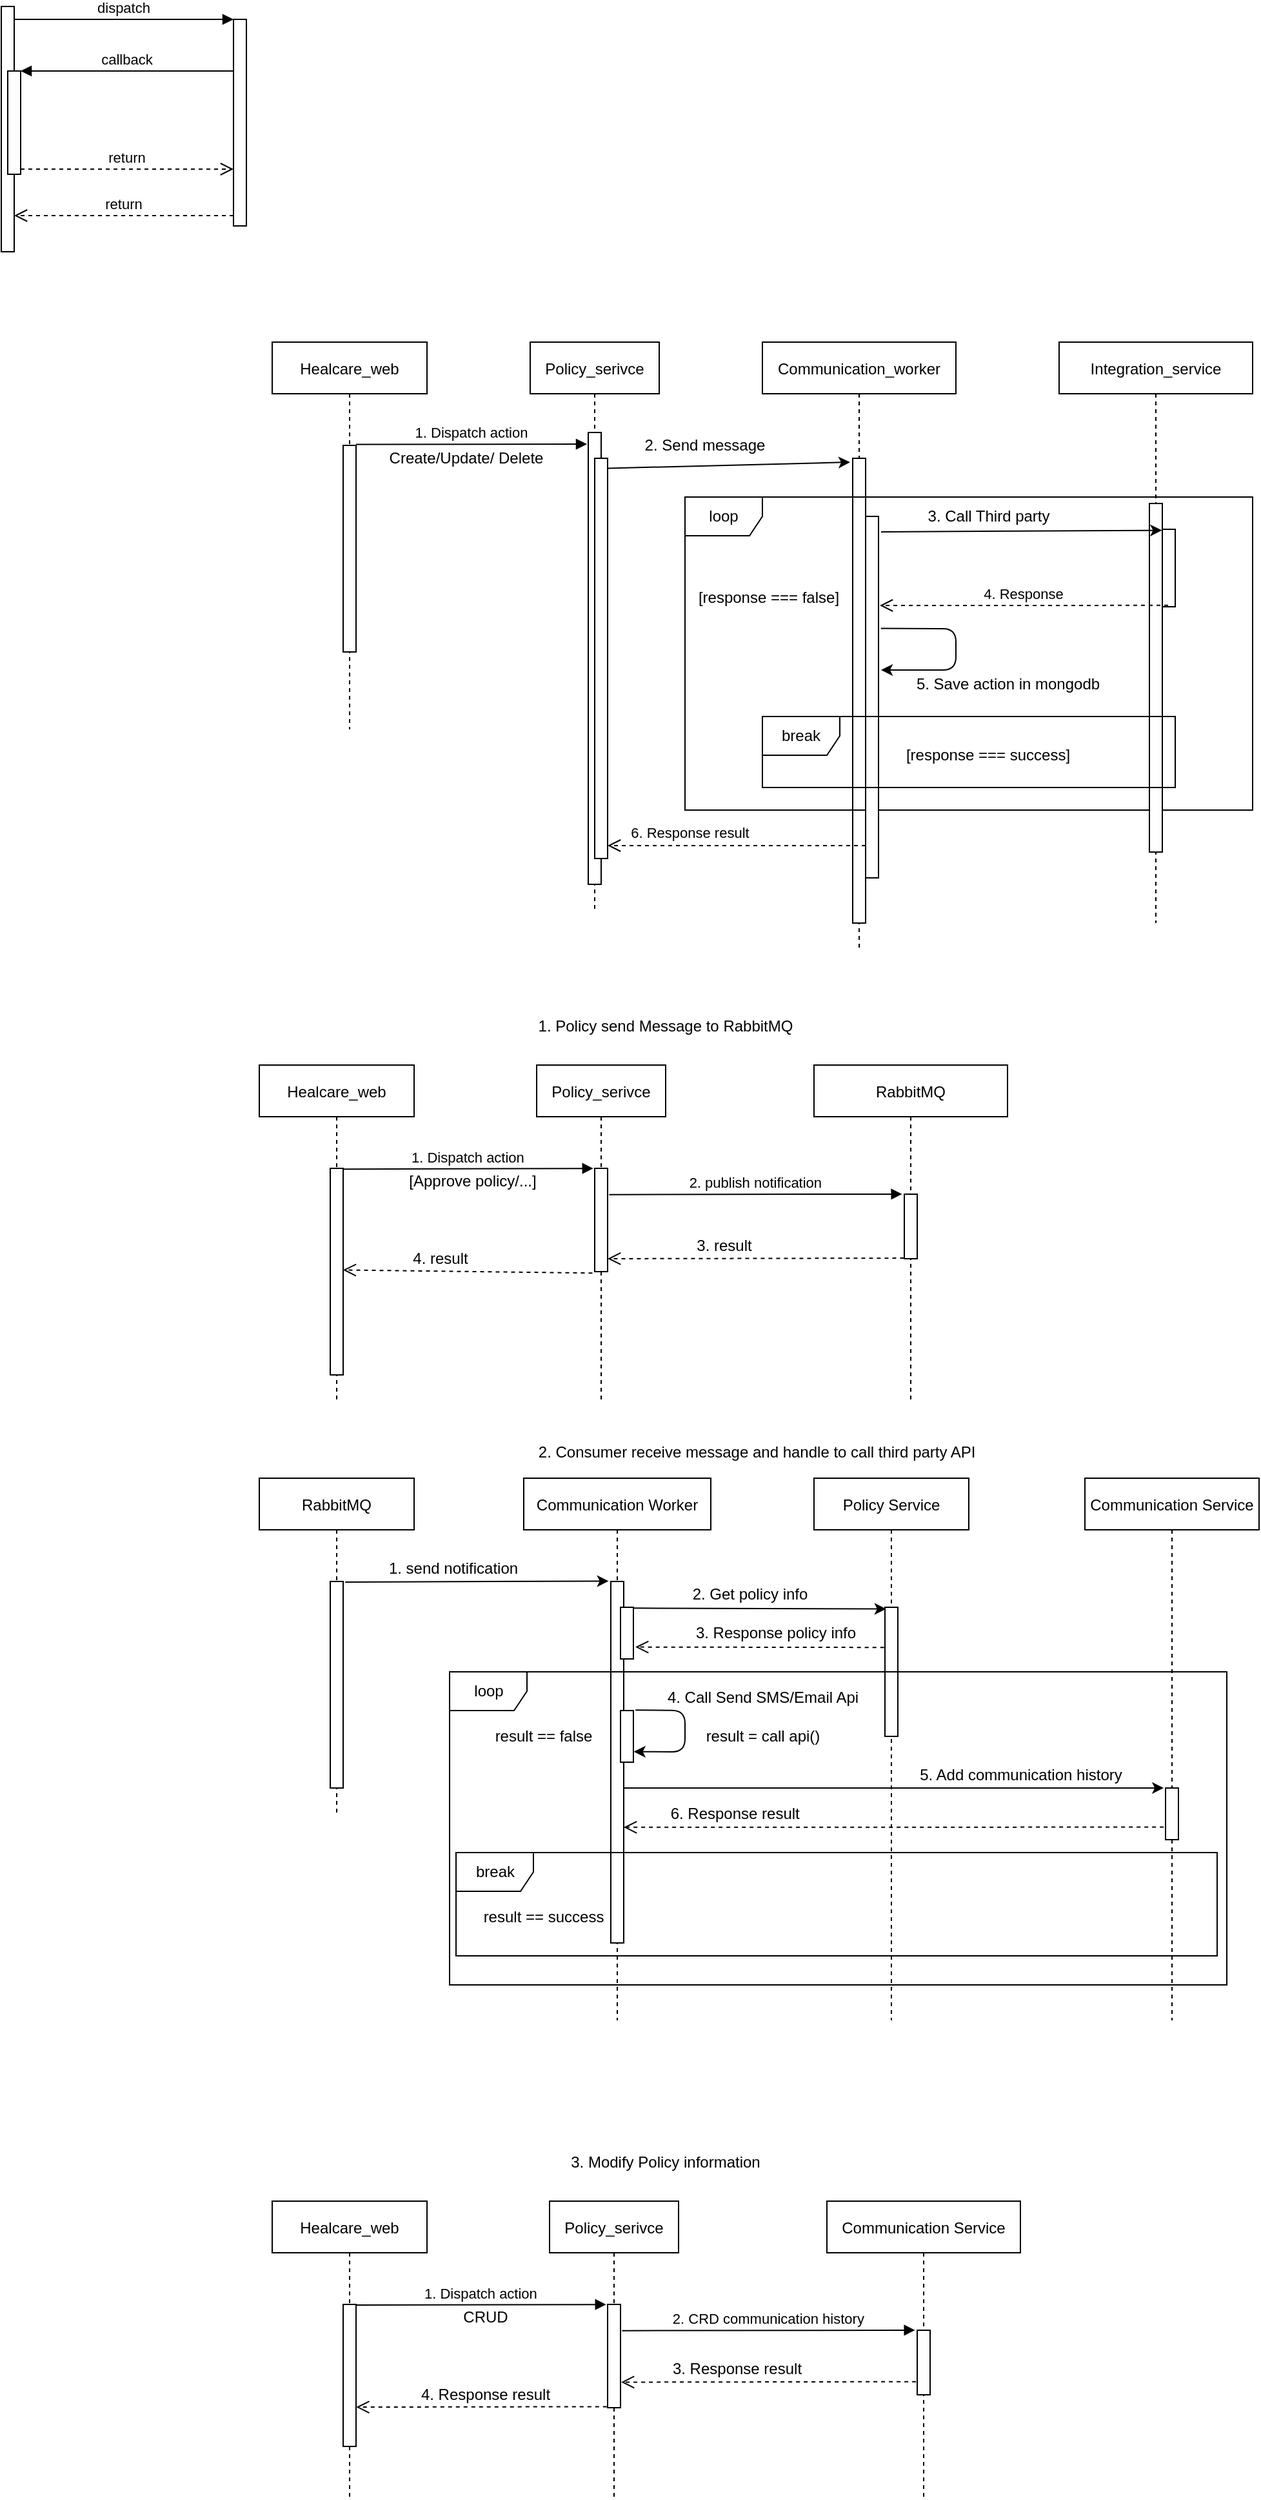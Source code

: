 <mxfile version="14.7.10" type="github">
  <diagram id="kgpKYQtTHZ0yAKxKKP6v" name="Page-1">
    <mxGraphModel dx="1244" dy="1331" grid="1" gridSize="10" guides="1" tooltips="1" connect="1" arrows="1" fold="1" page="1" pageScale="1" pageWidth="850" pageHeight="1100" math="0" shadow="0">
      <root>
        <mxCell id="0" />
        <mxCell id="1" parent="0" />
        <mxCell id="3nuBFxr9cyL0pnOWT2aG-1" value="Policy_serivce" style="shape=umlLifeline;perimeter=lifelinePerimeter;container=1;collapsible=0;recursiveResize=0;rounded=0;shadow=0;strokeWidth=1;" parent="1" vertex="1">
          <mxGeometry x="120" y="80" width="100" height="440" as="geometry" />
        </mxCell>
        <mxCell id="3nuBFxr9cyL0pnOWT2aG-2" value="" style="points=[];perimeter=orthogonalPerimeter;rounded=0;shadow=0;strokeWidth=1;" parent="3nuBFxr9cyL0pnOWT2aG-1" vertex="1">
          <mxGeometry x="45" y="70" width="10" height="350" as="geometry" />
        </mxCell>
        <mxCell id="3nuBFxr9cyL0pnOWT2aG-5" value="Communication_worker" style="shape=umlLifeline;perimeter=lifelinePerimeter;container=1;collapsible=0;recursiveResize=0;rounded=0;shadow=0;strokeWidth=1;" parent="1" vertex="1">
          <mxGeometry x="300" y="80" width="150" height="470" as="geometry" />
        </mxCell>
        <mxCell id="3nuBFxr9cyL0pnOWT2aG-6" value="" style="points=[];perimeter=orthogonalPerimeter;rounded=0;shadow=0;strokeWidth=1;" parent="3nuBFxr9cyL0pnOWT2aG-5" vertex="1">
          <mxGeometry x="70" y="90" width="10" height="360" as="geometry" />
        </mxCell>
        <mxCell id="o4c08-KEGbuTZJm9Iam8-4" value="" style="points=[];perimeter=orthogonalPerimeter;rounded=0;shadow=0;strokeWidth=1;" parent="1" vertex="1">
          <mxGeometry x="-290" y="-180" width="10" height="190" as="geometry" />
        </mxCell>
        <mxCell id="o4c08-KEGbuTZJm9Iam8-5" value="" style="points=[];perimeter=orthogonalPerimeter;rounded=0;shadow=0;strokeWidth=1;" parent="1" vertex="1">
          <mxGeometry x="-285" y="-130" width="10" height="80" as="geometry" />
        </mxCell>
        <mxCell id="o4c08-KEGbuTZJm9Iam8-6" value="" style="points=[];perimeter=orthogonalPerimeter;rounded=0;shadow=0;strokeWidth=1;" parent="1" vertex="1">
          <mxGeometry x="-110" y="-170" width="10" height="160" as="geometry" />
        </mxCell>
        <mxCell id="o4c08-KEGbuTZJm9Iam8-7" value="return" style="verticalAlign=bottom;endArrow=open;dashed=1;endSize=8;exitX=0;exitY=0.95;shadow=0;strokeWidth=1;" parent="1" source="o4c08-KEGbuTZJm9Iam8-6" target="o4c08-KEGbuTZJm9Iam8-4" edge="1">
          <mxGeometry relative="1" as="geometry">
            <mxPoint x="-180" y="-94" as="targetPoint" />
          </mxGeometry>
        </mxCell>
        <mxCell id="o4c08-KEGbuTZJm9Iam8-8" value="dispatch" style="verticalAlign=bottom;endArrow=block;entryX=0;entryY=0;shadow=0;strokeWidth=1;" parent="1" source="o4c08-KEGbuTZJm9Iam8-4" target="o4c08-KEGbuTZJm9Iam8-6" edge="1">
          <mxGeometry relative="1" as="geometry">
            <mxPoint x="-180" y="-170" as="sourcePoint" />
          </mxGeometry>
        </mxCell>
        <mxCell id="o4c08-KEGbuTZJm9Iam8-9" value="callback" style="verticalAlign=bottom;endArrow=block;entryX=1;entryY=0;shadow=0;strokeWidth=1;" parent="1" source="o4c08-KEGbuTZJm9Iam8-6" target="o4c08-KEGbuTZJm9Iam8-5" edge="1">
          <mxGeometry relative="1" as="geometry">
            <mxPoint x="-215" y="-130" as="sourcePoint" />
          </mxGeometry>
        </mxCell>
        <mxCell id="o4c08-KEGbuTZJm9Iam8-10" value="return" style="verticalAlign=bottom;endArrow=open;dashed=1;endSize=8;exitX=1;exitY=0.95;shadow=0;strokeWidth=1;" parent="1" source="o4c08-KEGbuTZJm9Iam8-5" target="o4c08-KEGbuTZJm9Iam8-6" edge="1">
          <mxGeometry relative="1" as="geometry">
            <mxPoint x="-215" y="-73" as="targetPoint" />
          </mxGeometry>
        </mxCell>
        <mxCell id="o4c08-KEGbuTZJm9Iam8-18" value="Healcare_web" style="shape=umlLifeline;perimeter=lifelinePerimeter;container=1;collapsible=0;recursiveResize=0;rounded=0;shadow=0;strokeWidth=1;" parent="1" vertex="1">
          <mxGeometry x="-80" y="80" width="120" height="300" as="geometry" />
        </mxCell>
        <mxCell id="o4c08-KEGbuTZJm9Iam8-19" value="" style="points=[];perimeter=orthogonalPerimeter;rounded=0;shadow=0;strokeWidth=1;" parent="o4c08-KEGbuTZJm9Iam8-18" vertex="1">
          <mxGeometry x="55" y="80" width="10" height="160" as="geometry" />
        </mxCell>
        <mxCell id="o4c08-KEGbuTZJm9Iam8-20" value="1. Dispatch action" style="verticalAlign=bottom;endArrow=block;shadow=0;strokeWidth=1;exitX=1;exitY=-0.005;exitDx=0;exitDy=0;exitPerimeter=0;" parent="1" source="o4c08-KEGbuTZJm9Iam8-19" edge="1">
          <mxGeometry relative="1" as="geometry">
            <mxPoint x="-10" y="160.0" as="sourcePoint" />
            <mxPoint x="164" y="159" as="targetPoint" />
          </mxGeometry>
        </mxCell>
        <mxCell id="o4c08-KEGbuTZJm9Iam8-22" value="Create/Update/ Delete" style="text;html=1;align=center;verticalAlign=middle;resizable=0;points=[];autosize=1;strokeColor=none;" parent="1" vertex="1">
          <mxGeometry x="5" y="160" width="130" height="20" as="geometry" />
        </mxCell>
        <mxCell id="o4c08-KEGbuTZJm9Iam8-24" value="" style="points=[];perimeter=orthogonalPerimeter;rounded=0;shadow=0;strokeWidth=1;" parent="1" vertex="1">
          <mxGeometry x="170" y="170" width="10" height="310" as="geometry" />
        </mxCell>
        <mxCell id="o4c08-KEGbuTZJm9Iam8-25" value="" style="endArrow=classic;html=1;exitX=1.014;exitY=0.025;exitDx=0;exitDy=0;exitPerimeter=0;" parent="1" source="o4c08-KEGbuTZJm9Iam8-24" edge="1">
          <mxGeometry width="50" height="50" relative="1" as="geometry">
            <mxPoint x="220" y="190" as="sourcePoint" />
            <mxPoint x="368" y="173" as="targetPoint" />
          </mxGeometry>
        </mxCell>
        <mxCell id="o4c08-KEGbuTZJm9Iam8-27" value="2. Send message" style="text;html=1;align=center;verticalAlign=middle;resizable=0;points=[];autosize=1;strokeColor=none;" parent="1" vertex="1">
          <mxGeometry x="200" y="150" width="110" height="20" as="geometry" />
        </mxCell>
        <mxCell id="o4c08-KEGbuTZJm9Iam8-31" value="loop" style="shape=umlFrame;whiteSpace=wrap;html=1;" parent="1" vertex="1">
          <mxGeometry x="240" y="200" width="440" height="242.5" as="geometry" />
        </mxCell>
        <mxCell id="o4c08-KEGbuTZJm9Iam8-32" value="" style="verticalAlign=bottom;endArrow=open;dashed=1;endSize=8;shadow=0;strokeWidth=1;" parent="1" source="o4c08-KEGbuTZJm9Iam8-35" edge="1">
          <mxGeometry relative="1" as="geometry">
            <mxPoint x="180" y="470" as="targetPoint" />
            <mxPoint x="369" y="470" as="sourcePoint" />
          </mxGeometry>
        </mxCell>
        <mxCell id="o4c08-KEGbuTZJm9Iam8-33" value="Integration_service" style="shape=umlLifeline;perimeter=lifelinePerimeter;container=1;collapsible=0;recursiveResize=0;rounded=0;shadow=0;strokeWidth=1;" parent="1" vertex="1">
          <mxGeometry x="530" y="80" width="150" height="450" as="geometry" />
        </mxCell>
        <mxCell id="o4c08-KEGbuTZJm9Iam8-34" value="" style="points=[];perimeter=orthogonalPerimeter;rounded=0;shadow=0;strokeWidth=1;" parent="o4c08-KEGbuTZJm9Iam8-33" vertex="1">
          <mxGeometry x="70" y="125" width="10" height="270" as="geometry" />
        </mxCell>
        <mxCell id="o4c08-KEGbuTZJm9Iam8-35" value="" style="points=[];perimeter=orthogonalPerimeter;rounded=0;shadow=0;strokeWidth=1;" parent="1" vertex="1">
          <mxGeometry x="380" y="215" width="10" height="280" as="geometry" />
        </mxCell>
        <mxCell id="o4c08-KEGbuTZJm9Iam8-36" value="" style="endArrow=classic;html=1;entryX=-0.031;entryY=0.013;entryDx=0;entryDy=0;entryPerimeter=0;" parent="1" target="o4c08-KEGbuTZJm9Iam8-37" edge="1">
          <mxGeometry width="50" height="50" relative="1" as="geometry">
            <mxPoint x="392" y="227" as="sourcePoint" />
            <mxPoint x="587.86" y="225.0" as="targetPoint" />
          </mxGeometry>
        </mxCell>
        <mxCell id="o4c08-KEGbuTZJm9Iam8-37" value="" style="points=[];perimeter=orthogonalPerimeter;rounded=0;shadow=0;strokeWidth=1;" parent="1" vertex="1">
          <mxGeometry x="610" y="225" width="10" height="60" as="geometry" />
        </mxCell>
        <mxCell id="o4c08-KEGbuTZJm9Iam8-38" value="3. Call Third party" style="text;html=1;align=center;verticalAlign=middle;resizable=0;points=[];autosize=1;strokeColor=none;" parent="1" vertex="1">
          <mxGeometry x="420" y="205" width="110" height="20" as="geometry" />
        </mxCell>
        <mxCell id="o4c08-KEGbuTZJm9Iam8-39" value="4. Response" style="verticalAlign=bottom;endArrow=open;dashed=1;endSize=8;shadow=0;strokeWidth=1;exitX=0.452;exitY=0.982;exitDx=0;exitDy=0;exitPerimeter=0;" parent="1" source="o4c08-KEGbuTZJm9Iam8-37" edge="1">
          <mxGeometry relative="1" as="geometry">
            <mxPoint x="391" y="284" as="targetPoint" />
            <mxPoint x="598.59" y="274.66" as="sourcePoint" />
          </mxGeometry>
        </mxCell>
        <mxCell id="o4c08-KEGbuTZJm9Iam8-40" value="" style="endArrow=classic;html=1;exitX=1.186;exitY=0.31;exitDx=0;exitDy=0;exitPerimeter=0;" parent="1" source="o4c08-KEGbuTZJm9Iam8-35" edge="1">
          <mxGeometry width="50" height="50" relative="1" as="geometry">
            <mxPoint x="420" y="395" as="sourcePoint" />
            <mxPoint x="392" y="334" as="targetPoint" />
            <Array as="points">
              <mxPoint x="450" y="302" />
              <mxPoint x="450" y="334" />
            </Array>
          </mxGeometry>
        </mxCell>
        <mxCell id="o4c08-KEGbuTZJm9Iam8-41" value="5. Save action in mongodb" style="text;html=1;align=center;verticalAlign=middle;resizable=0;points=[];autosize=1;strokeColor=none;" parent="1" vertex="1">
          <mxGeometry x="410" y="335" width="160" height="20" as="geometry" />
        </mxCell>
        <mxCell id="o4c08-KEGbuTZJm9Iam8-44" value="&lt;span style=&quot;font-size: 11px ; background-color: rgb(255 , 255 , 255)&quot;&gt;6. Response result&amp;nbsp;&lt;/span&gt;" style="text;html=1;align=center;verticalAlign=middle;resizable=0;points=[];autosize=1;strokeColor=none;" parent="1" vertex="1">
          <mxGeometry x="190" y="450" width="110" height="20" as="geometry" />
        </mxCell>
        <mxCell id="o4c08-KEGbuTZJm9Iam8-47" value="break" style="shape=umlFrame;whiteSpace=wrap;html=1;" parent="1" vertex="1">
          <mxGeometry x="300" y="370" width="320" height="55" as="geometry" />
        </mxCell>
        <mxCell id="o4c08-KEGbuTZJm9Iam8-50" value="[response === false]" style="text;html=1;strokeColor=none;fillColor=none;align=center;verticalAlign=middle;whiteSpace=wrap;rounded=0;" parent="1" vertex="1">
          <mxGeometry x="230" y="267.5" width="150" height="20" as="geometry" />
        </mxCell>
        <mxCell id="o4c08-KEGbuTZJm9Iam8-51" value="[response === success]" style="text;html=1;strokeColor=none;fillColor=none;align=center;verticalAlign=middle;whiteSpace=wrap;rounded=0;" parent="1" vertex="1">
          <mxGeometry x="405" y="390" width="140" height="20" as="geometry" />
        </mxCell>
        <mxCell id="hO5qz7p9oijjKZkBR4sG-1" value="Healcare_web" style="shape=umlLifeline;perimeter=lifelinePerimeter;container=1;collapsible=0;recursiveResize=0;rounded=0;shadow=0;strokeWidth=1;" vertex="1" parent="1">
          <mxGeometry x="-90" y="640" width="120" height="260" as="geometry" />
        </mxCell>
        <mxCell id="hO5qz7p9oijjKZkBR4sG-2" value="" style="points=[];perimeter=orthogonalPerimeter;rounded=0;shadow=0;strokeWidth=1;" vertex="1" parent="hO5qz7p9oijjKZkBR4sG-1">
          <mxGeometry x="55" y="80" width="10" height="160" as="geometry" />
        </mxCell>
        <mxCell id="hO5qz7p9oijjKZkBR4sG-3" value="Policy_serivce" style="shape=umlLifeline;perimeter=lifelinePerimeter;container=1;collapsible=0;recursiveResize=0;rounded=0;shadow=0;strokeWidth=1;" vertex="1" parent="1">
          <mxGeometry x="125" y="640" width="100" height="260" as="geometry" />
        </mxCell>
        <mxCell id="hO5qz7p9oijjKZkBR4sG-4" value="" style="points=[];perimeter=orthogonalPerimeter;rounded=0;shadow=0;strokeWidth=1;" vertex="1" parent="hO5qz7p9oijjKZkBR4sG-3">
          <mxGeometry x="45" y="80" width="10" height="80" as="geometry" />
        </mxCell>
        <mxCell id="hO5qz7p9oijjKZkBR4sG-7" value="RabbitMQ" style="shape=umlLifeline;perimeter=lifelinePerimeter;container=1;collapsible=0;recursiveResize=0;rounded=0;shadow=0;strokeWidth=1;" vertex="1" parent="1">
          <mxGeometry x="340" y="640" width="150" height="260" as="geometry" />
        </mxCell>
        <mxCell id="hO5qz7p9oijjKZkBR4sG-8" value="" style="points=[];perimeter=orthogonalPerimeter;rounded=0;shadow=0;strokeWidth=1;" vertex="1" parent="hO5qz7p9oijjKZkBR4sG-7">
          <mxGeometry x="70" y="100" width="10" height="50" as="geometry" />
        </mxCell>
        <mxCell id="hO5qz7p9oijjKZkBR4sG-13" value="1. Policy send Message to RabbitMQ" style="text;html=1;strokeColor=none;fillColor=none;align=center;verticalAlign=middle;whiteSpace=wrap;rounded=0;" vertex="1" parent="1">
          <mxGeometry x="110" y="600" width="230" height="20" as="geometry" />
        </mxCell>
        <mxCell id="hO5qz7p9oijjKZkBR4sG-14" value="2. Consumer receive message and handle to call third party API&amp;nbsp;" style="text;html=1;strokeColor=none;fillColor=none;align=center;verticalAlign=middle;whiteSpace=wrap;rounded=0;" vertex="1" parent="1">
          <mxGeometry x="110" y="930" width="375" height="20" as="geometry" />
        </mxCell>
        <mxCell id="hO5qz7p9oijjKZkBR4sG-15" value="1. Dispatch action" style="verticalAlign=bottom;endArrow=block;shadow=0;strokeWidth=1;exitX=0.971;exitY=0.004;exitDx=0;exitDy=0;exitPerimeter=0;entryX=-0.11;entryY=0.001;entryDx=0;entryDy=0;entryPerimeter=0;" edge="1" parent="1" source="hO5qz7p9oijjKZkBR4sG-2" target="hO5qz7p9oijjKZkBR4sG-4">
          <mxGeometry relative="1" as="geometry">
            <mxPoint x="-19.5" y="720.2" as="sourcePoint" />
            <mxPoint x="159.5" y="720" as="targetPoint" />
          </mxGeometry>
        </mxCell>
        <mxCell id="hO5qz7p9oijjKZkBR4sG-16" value="2. publish notification" style="verticalAlign=bottom;endArrow=block;shadow=0;strokeWidth=1;exitX=1.118;exitY=0.254;exitDx=0;exitDy=0;exitPerimeter=0;entryX=-0.167;entryY=-0.001;entryDx=0;entryDy=0;entryPerimeter=0;" edge="1" parent="1" source="hO5qz7p9oijjKZkBR4sG-4" target="hO5qz7p9oijjKZkBR4sG-8">
          <mxGeometry relative="1" as="geometry">
            <mxPoint x="190.0" y="740.44" as="sourcePoint" />
            <mxPoint x="384.19" y="740.0" as="targetPoint" />
          </mxGeometry>
        </mxCell>
        <mxCell id="hO5qz7p9oijjKZkBR4sG-18" value="" style="verticalAlign=bottom;endArrow=open;dashed=1;endSize=8;shadow=0;strokeWidth=1;exitX=-0.028;exitY=0.991;exitDx=0;exitDy=0;exitPerimeter=0;" edge="1" parent="1" source="hO5qz7p9oijjKZkBR4sG-8">
          <mxGeometry relative="1" as="geometry">
            <mxPoint x="180" y="790" as="targetPoint" />
            <mxPoint x="405" y="789.66" as="sourcePoint" />
          </mxGeometry>
        </mxCell>
        <mxCell id="hO5qz7p9oijjKZkBR4sG-19" value="3. result" style="text;html=1;align=center;verticalAlign=middle;resizable=0;points=[];autosize=1;strokeColor=none;" vertex="1" parent="1">
          <mxGeometry x="240" y="770" width="60" height="20" as="geometry" />
        </mxCell>
        <mxCell id="hO5qz7p9oijjKZkBR4sG-20" value="" style="verticalAlign=bottom;endArrow=open;dashed=1;endSize=8;shadow=0;strokeWidth=1;exitX=-0.176;exitY=1.014;exitDx=0;exitDy=0;exitPerimeter=0;entryX=0.99;entryY=0.492;entryDx=0;entryDy=0;entryPerimeter=0;" edge="1" parent="1" source="hO5qz7p9oijjKZkBR4sG-4" target="hO5qz7p9oijjKZkBR4sG-2">
          <mxGeometry relative="1" as="geometry">
            <mxPoint x="-20" y="800" as="targetPoint" />
            <mxPoint x="159.72" y="799.55" as="sourcePoint" />
          </mxGeometry>
        </mxCell>
        <mxCell id="hO5qz7p9oijjKZkBR4sG-21" value="4. result" style="text;html=1;align=center;verticalAlign=middle;resizable=0;points=[];autosize=1;strokeColor=none;" vertex="1" parent="1">
          <mxGeometry x="20" y="780" width="60" height="20" as="geometry" />
        </mxCell>
        <mxCell id="hO5qz7p9oijjKZkBR4sG-22" value="RabbitMQ" style="shape=umlLifeline;perimeter=lifelinePerimeter;container=1;collapsible=0;recursiveResize=0;rounded=0;shadow=0;strokeWidth=1;" vertex="1" parent="1">
          <mxGeometry x="-90" y="960" width="120" height="260" as="geometry" />
        </mxCell>
        <mxCell id="hO5qz7p9oijjKZkBR4sG-23" value="" style="points=[];perimeter=orthogonalPerimeter;rounded=0;shadow=0;strokeWidth=1;" vertex="1" parent="hO5qz7p9oijjKZkBR4sG-22">
          <mxGeometry x="55" y="80" width="10" height="160" as="geometry" />
        </mxCell>
        <mxCell id="hO5qz7p9oijjKZkBR4sG-24" value="Communication Worker" style="shape=umlLifeline;perimeter=lifelinePerimeter;container=1;collapsible=0;recursiveResize=0;rounded=0;shadow=0;strokeWidth=1;" vertex="1" parent="1">
          <mxGeometry x="115" y="960" width="145" height="420" as="geometry" />
        </mxCell>
        <mxCell id="hO5qz7p9oijjKZkBR4sG-25" value="" style="points=[];perimeter=orthogonalPerimeter;rounded=0;shadow=0;strokeWidth=1;" vertex="1" parent="hO5qz7p9oijjKZkBR4sG-24">
          <mxGeometry x="67.5" y="80" width="10" height="280" as="geometry" />
        </mxCell>
        <mxCell id="hO5qz7p9oijjKZkBR4sG-26" value="Communication Service" style="shape=umlLifeline;perimeter=lifelinePerimeter;container=1;collapsible=0;recursiveResize=0;rounded=0;shadow=0;strokeWidth=1;" vertex="1" parent="1">
          <mxGeometry x="550" y="960" width="135" height="420" as="geometry" />
        </mxCell>
        <mxCell id="hO5qz7p9oijjKZkBR4sG-27" value="" style="points=[];perimeter=orthogonalPerimeter;rounded=0;shadow=0;strokeWidth=1;" vertex="1" parent="hO5qz7p9oijjKZkBR4sG-26">
          <mxGeometry x="62.5" y="240" width="10" height="40" as="geometry" />
        </mxCell>
        <mxCell id="hO5qz7p9oijjKZkBR4sG-28" value="Policy Service" style="shape=umlLifeline;perimeter=lifelinePerimeter;container=1;collapsible=0;recursiveResize=0;rounded=0;shadow=0;strokeWidth=1;" vertex="1" parent="1">
          <mxGeometry x="340" y="960" width="120" height="420" as="geometry" />
        </mxCell>
        <mxCell id="hO5qz7p9oijjKZkBR4sG-29" value="" style="points=[];perimeter=orthogonalPerimeter;rounded=0;shadow=0;strokeWidth=1;" vertex="1" parent="hO5qz7p9oijjKZkBR4sG-28">
          <mxGeometry x="55" y="100" width="10" height="100" as="geometry" />
        </mxCell>
        <mxCell id="hO5qz7p9oijjKZkBR4sG-35" value="" style="group" vertex="1" connectable="0" parent="1">
          <mxGeometry y="1020" width="120" height="20" as="geometry" />
        </mxCell>
        <mxCell id="hO5qz7p9oijjKZkBR4sG-31" value="" style="endArrow=classic;html=1;exitX=1.159;exitY=0.003;exitDx=0;exitDy=0;exitPerimeter=0;entryX=-0.167;entryY=-0.001;entryDx=0;entryDy=0;entryPerimeter=0;" edge="1" parent="hO5qz7p9oijjKZkBR4sG-35" source="hO5qz7p9oijjKZkBR4sG-23" target="hO5qz7p9oijjKZkBR4sG-25">
          <mxGeometry width="50" height="50" relative="1" as="geometry">
            <mxPoint x="270" y="100" as="sourcePoint" />
            <mxPoint x="320" y="50" as="targetPoint" />
          </mxGeometry>
        </mxCell>
        <mxCell id="hO5qz7p9oijjKZkBR4sG-32" value="1. send notification" style="text;html=1;align=center;verticalAlign=middle;resizable=0;points=[];autosize=1;strokeColor=none;" vertex="1" parent="hO5qz7p9oijjKZkBR4sG-35">
          <mxGeometry width="120" height="20" as="geometry" />
        </mxCell>
        <mxCell id="hO5qz7p9oijjKZkBR4sG-39" value="" style="endArrow=classic;html=1;exitX=1.159;exitY=0.003;exitDx=0;exitDy=0;exitPerimeter=0;entryX=0.09;entryY=0.013;entryDx=0;entryDy=0;entryPerimeter=0;" edge="1" parent="1" target="hO5qz7p9oijjKZkBR4sG-29">
          <mxGeometry width="50" height="50" relative="1" as="geometry">
            <mxPoint x="200.0" y="1060.64" as="sourcePoint" />
            <mxPoint x="280" y="1100" as="targetPoint" />
          </mxGeometry>
        </mxCell>
        <mxCell id="hO5qz7p9oijjKZkBR4sG-40" value="" style="points=[];perimeter=orthogonalPerimeter;rounded=0;shadow=0;strokeWidth=1;" vertex="1" parent="1">
          <mxGeometry x="190" y="1060" width="10" height="40" as="geometry" />
        </mxCell>
        <mxCell id="hO5qz7p9oijjKZkBR4sG-41" value="2. Get policy info" style="text;html=1;align=center;verticalAlign=middle;resizable=0;points=[];autosize=1;strokeColor=none;" vertex="1" parent="1">
          <mxGeometry x="240" y="1040" width="100" height="20" as="geometry" />
        </mxCell>
        <mxCell id="hO5qz7p9oijjKZkBR4sG-42" value="" style="verticalAlign=bottom;endArrow=open;dashed=1;endSize=8;shadow=0;strokeWidth=1;exitX=-0.065;exitY=0.311;exitDx=0;exitDy=0;exitPerimeter=0;entryX=1.157;entryY=0.77;entryDx=0;entryDy=0;entryPerimeter=0;" edge="1" parent="1" source="hO5qz7p9oijjKZkBR4sG-29" target="hO5qz7p9oijjKZkBR4sG-40">
          <mxGeometry relative="1" as="geometry">
            <mxPoint x="210" y="1090" as="targetPoint" />
            <mxPoint x="390.0" y="1089.66" as="sourcePoint" />
          </mxGeometry>
        </mxCell>
        <mxCell id="hO5qz7p9oijjKZkBR4sG-43" value="3. Response policy info" style="text;html=1;align=center;verticalAlign=middle;resizable=0;points=[];autosize=1;strokeColor=none;" vertex="1" parent="1">
          <mxGeometry x="240" y="1070" width="140" height="20" as="geometry" />
        </mxCell>
        <mxCell id="hO5qz7p9oijjKZkBR4sG-44" value="" style="points=[];perimeter=orthogonalPerimeter;rounded=0;shadow=0;strokeWidth=1;" vertex="1" parent="1">
          <mxGeometry x="190" y="1140" width="10" height="40" as="geometry" />
        </mxCell>
        <mxCell id="hO5qz7p9oijjKZkBR4sG-45" value="" style="endArrow=classic;html=1;exitX=1.155;exitY=-0.01;exitDx=0;exitDy=0;exitPerimeter=0;entryX=1.034;entryY=0.796;entryDx=0;entryDy=0;entryPerimeter=0;" edge="1" parent="1" source="hO5qz7p9oijjKZkBR4sG-44" target="hO5qz7p9oijjKZkBR4sG-44">
          <mxGeometry width="50" height="50" relative="1" as="geometry">
            <mxPoint x="210.0" y="1140" as="sourcePoint" />
            <mxPoint x="210.14" y="1172.2" as="targetPoint" />
            <Array as="points">
              <mxPoint x="240" y="1140" />
              <mxPoint x="240" y="1172" />
            </Array>
          </mxGeometry>
        </mxCell>
        <mxCell id="hO5qz7p9oijjKZkBR4sG-46" value="4. Call Send SMS/Email Api" style="text;html=1;align=center;verticalAlign=middle;resizable=0;points=[];autosize=1;strokeColor=none;" vertex="1" parent="1">
          <mxGeometry x="220" y="1120" width="160" height="20" as="geometry" />
        </mxCell>
        <mxCell id="hO5qz7p9oijjKZkBR4sG-47" value="" style="endArrow=classic;html=1;exitX=1.159;exitY=0.003;exitDx=0;exitDy=0;exitPerimeter=0;entryX=-0.139;entryY=-0.001;entryDx=0;entryDy=0;entryPerimeter=0;" edge="1" parent="1" target="hO5qz7p9oijjKZkBR4sG-27">
          <mxGeometry width="50" height="50" relative="1" as="geometry">
            <mxPoint x="192.05" y="1200.0" as="sourcePoint" />
            <mxPoint x="387.95" y="1200.66" as="targetPoint" />
          </mxGeometry>
        </mxCell>
        <mxCell id="hO5qz7p9oijjKZkBR4sG-48" value="5. Add communication history" style="text;html=1;align=center;verticalAlign=middle;resizable=0;points=[];autosize=1;strokeColor=none;" vertex="1" parent="1">
          <mxGeometry x="415" y="1180" width="170" height="20" as="geometry" />
        </mxCell>
        <mxCell id="hO5qz7p9oijjKZkBR4sG-49" value="" style="verticalAlign=bottom;endArrow=open;dashed=1;endSize=8;shadow=0;strokeWidth=1;exitX=-0.142;exitY=0.757;exitDx=0;exitDy=0;exitPerimeter=0;entryX=1;entryY=0.68;entryDx=0;entryDy=0;entryPerimeter=0;" edge="1" parent="1" source="hO5qz7p9oijjKZkBR4sG-27" target="hO5qz7p9oijjKZkBR4sG-25">
          <mxGeometry relative="1" as="geometry">
            <mxPoint x="390.0" y="1230.0" as="targetPoint" />
            <mxPoint x="582.78" y="1230.3" as="sourcePoint" />
          </mxGeometry>
        </mxCell>
        <mxCell id="hO5qz7p9oijjKZkBR4sG-51" value="6. Response result&amp;nbsp;" style="text;html=1;align=center;verticalAlign=middle;resizable=0;points=[];autosize=1;strokeColor=none;" vertex="1" parent="1">
          <mxGeometry x="220" y="1210" width="120" height="20" as="geometry" />
        </mxCell>
        <mxCell id="hO5qz7p9oijjKZkBR4sG-52" value="loop" style="shape=umlFrame;whiteSpace=wrap;html=1;" vertex="1" parent="1">
          <mxGeometry x="57.5" y="1110" width="602.5" height="242.5" as="geometry" />
        </mxCell>
        <mxCell id="hO5qz7p9oijjKZkBR4sG-53" value="break" style="shape=umlFrame;whiteSpace=wrap;html=1;" vertex="1" parent="1">
          <mxGeometry x="62.5" y="1250" width="590" height="80" as="geometry" />
        </mxCell>
        <mxCell id="hO5qz7p9oijjKZkBR4sG-55" value="result = call api()" style="text;html=1;align=center;verticalAlign=middle;resizable=0;points=[];autosize=1;strokeColor=none;" vertex="1" parent="1">
          <mxGeometry x="250" y="1150" width="100" height="20" as="geometry" />
        </mxCell>
        <mxCell id="hO5qz7p9oijjKZkBR4sG-56" value="result == false" style="text;html=1;align=center;verticalAlign=middle;resizable=0;points=[];autosize=1;strokeColor=none;" vertex="1" parent="1">
          <mxGeometry x="85" y="1150" width="90" height="20" as="geometry" />
        </mxCell>
        <mxCell id="hO5qz7p9oijjKZkBR4sG-57" value="result == success" style="text;html=1;align=center;verticalAlign=middle;resizable=0;points=[];autosize=1;strokeColor=none;" vertex="1" parent="1">
          <mxGeometry x="75" y="1290" width="110" height="20" as="geometry" />
        </mxCell>
        <mxCell id="hO5qz7p9oijjKZkBR4sG-58" value="Healcare_web" style="shape=umlLifeline;perimeter=lifelinePerimeter;container=1;collapsible=0;recursiveResize=0;rounded=0;shadow=0;strokeWidth=1;" vertex="1" parent="1">
          <mxGeometry x="-80" y="1520" width="120" height="230" as="geometry" />
        </mxCell>
        <mxCell id="hO5qz7p9oijjKZkBR4sG-59" value="" style="points=[];perimeter=orthogonalPerimeter;rounded=0;shadow=0;strokeWidth=1;" vertex="1" parent="hO5qz7p9oijjKZkBR4sG-58">
          <mxGeometry x="55" y="80" width="10" height="110" as="geometry" />
        </mxCell>
        <mxCell id="hO5qz7p9oijjKZkBR4sG-60" value="Policy_serivce" style="shape=umlLifeline;perimeter=lifelinePerimeter;container=1;collapsible=0;recursiveResize=0;rounded=0;shadow=0;strokeWidth=1;" vertex="1" parent="1">
          <mxGeometry x="135" y="1520" width="100" height="230" as="geometry" />
        </mxCell>
        <mxCell id="hO5qz7p9oijjKZkBR4sG-61" value="" style="points=[];perimeter=orthogonalPerimeter;rounded=0;shadow=0;strokeWidth=1;" vertex="1" parent="hO5qz7p9oijjKZkBR4sG-60">
          <mxGeometry x="45" y="80" width="10" height="80" as="geometry" />
        </mxCell>
        <mxCell id="hO5qz7p9oijjKZkBR4sG-62" value="Communication Service" style="shape=umlLifeline;perimeter=lifelinePerimeter;container=1;collapsible=0;recursiveResize=0;rounded=0;shadow=0;strokeWidth=1;" vertex="1" parent="1">
          <mxGeometry x="350" y="1520" width="150" height="230" as="geometry" />
        </mxCell>
        <mxCell id="hO5qz7p9oijjKZkBR4sG-63" value="" style="points=[];perimeter=orthogonalPerimeter;rounded=0;shadow=0;strokeWidth=1;" vertex="1" parent="hO5qz7p9oijjKZkBR4sG-62">
          <mxGeometry x="70" y="100" width="10" height="50" as="geometry" />
        </mxCell>
        <mxCell id="hO5qz7p9oijjKZkBR4sG-64" value="1. Dispatch action" style="verticalAlign=bottom;endArrow=block;shadow=0;strokeWidth=1;exitX=0.971;exitY=0.004;exitDx=0;exitDy=0;exitPerimeter=0;entryX=-0.11;entryY=0.001;entryDx=0;entryDy=0;entryPerimeter=0;" edge="1" parent="1" source="hO5qz7p9oijjKZkBR4sG-59" target="hO5qz7p9oijjKZkBR4sG-61">
          <mxGeometry relative="1" as="geometry">
            <mxPoint x="-9.5" y="1600.2" as="sourcePoint" />
            <mxPoint x="169.5" y="1600" as="targetPoint" />
          </mxGeometry>
        </mxCell>
        <mxCell id="hO5qz7p9oijjKZkBR4sG-65" value="2. CRD communication history" style="verticalAlign=bottom;endArrow=block;shadow=0;strokeWidth=1;exitX=1.118;exitY=0.254;exitDx=0;exitDy=0;exitPerimeter=0;entryX=-0.167;entryY=-0.001;entryDx=0;entryDy=0;entryPerimeter=0;" edge="1" parent="1" source="hO5qz7p9oijjKZkBR4sG-61" target="hO5qz7p9oijjKZkBR4sG-63">
          <mxGeometry relative="1" as="geometry">
            <mxPoint x="200.0" y="1620.44" as="sourcePoint" />
            <mxPoint x="394.19" y="1620.0" as="targetPoint" />
          </mxGeometry>
        </mxCell>
        <mxCell id="hO5qz7p9oijjKZkBR4sG-72" value="CRUD" style="text;html=1;align=center;verticalAlign=middle;resizable=0;points=[];autosize=1;strokeColor=none;" vertex="1" parent="1">
          <mxGeometry x="60" y="1600" width="50" height="20" as="geometry" />
        </mxCell>
        <mxCell id="hO5qz7p9oijjKZkBR4sG-73" value="[Approve policy/...]" style="text;html=1;align=center;verticalAlign=middle;resizable=0;points=[];autosize=1;strokeColor=none;" vertex="1" parent="1">
          <mxGeometry x="20" y="720" width="110" height="20" as="geometry" />
        </mxCell>
        <mxCell id="hO5qz7p9oijjKZkBR4sG-74" value="" style="verticalAlign=bottom;endArrow=open;dashed=1;endSize=8;shadow=0;strokeWidth=1;exitX=-0.094;exitY=0.797;exitDx=0;exitDy=0;exitPerimeter=0;entryX=1.055;entryY=0.753;entryDx=0;entryDy=0;entryPerimeter=0;" edge="1" parent="1" source="hO5qz7p9oijjKZkBR4sG-63" target="hO5qz7p9oijjKZkBR4sG-61">
          <mxGeometry relative="1" as="geometry">
            <mxPoint x="200" y="1660" as="targetPoint" />
            <mxPoint x="410" y="1660" as="sourcePoint" />
          </mxGeometry>
        </mxCell>
        <mxCell id="hO5qz7p9oijjKZkBR4sG-75" value="3. Response result" style="text;html=1;align=center;verticalAlign=middle;resizable=0;points=[];autosize=1;strokeColor=none;" vertex="1" parent="1">
          <mxGeometry x="220" y="1640" width="120" height="20" as="geometry" />
        </mxCell>
        <mxCell id="hO5qz7p9oijjKZkBR4sG-76" value="" style="verticalAlign=bottom;endArrow=open;dashed=1;endSize=8;shadow=0;strokeWidth=1;exitX=-0.061;exitY=0.99;exitDx=0;exitDy=0;exitPerimeter=0;entryX=1.017;entryY=0.723;entryDx=0;entryDy=0;entryPerimeter=0;" edge="1" parent="1" source="hO5qz7p9oijjKZkBR4sG-61" target="hO5qz7p9oijjKZkBR4sG-59">
          <mxGeometry relative="1" as="geometry">
            <mxPoint x="-53.51" y="1680.24" as="targetPoint" />
            <mxPoint x="175.0" y="1679.85" as="sourcePoint" />
          </mxGeometry>
        </mxCell>
        <mxCell id="hO5qz7p9oijjKZkBR4sG-77" value="4. Response result" style="text;html=1;align=center;verticalAlign=middle;resizable=0;points=[];autosize=1;strokeColor=none;" vertex="1" parent="1">
          <mxGeometry x="25" y="1660" width="120" height="20" as="geometry" />
        </mxCell>
        <mxCell id="hO5qz7p9oijjKZkBR4sG-78" value="3. Modify Policy information" style="text;html=1;strokeColor=none;fillColor=none;align=center;verticalAlign=middle;whiteSpace=wrap;rounded=0;" vertex="1" parent="1">
          <mxGeometry x="110" y="1480" width="230" height="20" as="geometry" />
        </mxCell>
      </root>
    </mxGraphModel>
  </diagram>
</mxfile>
